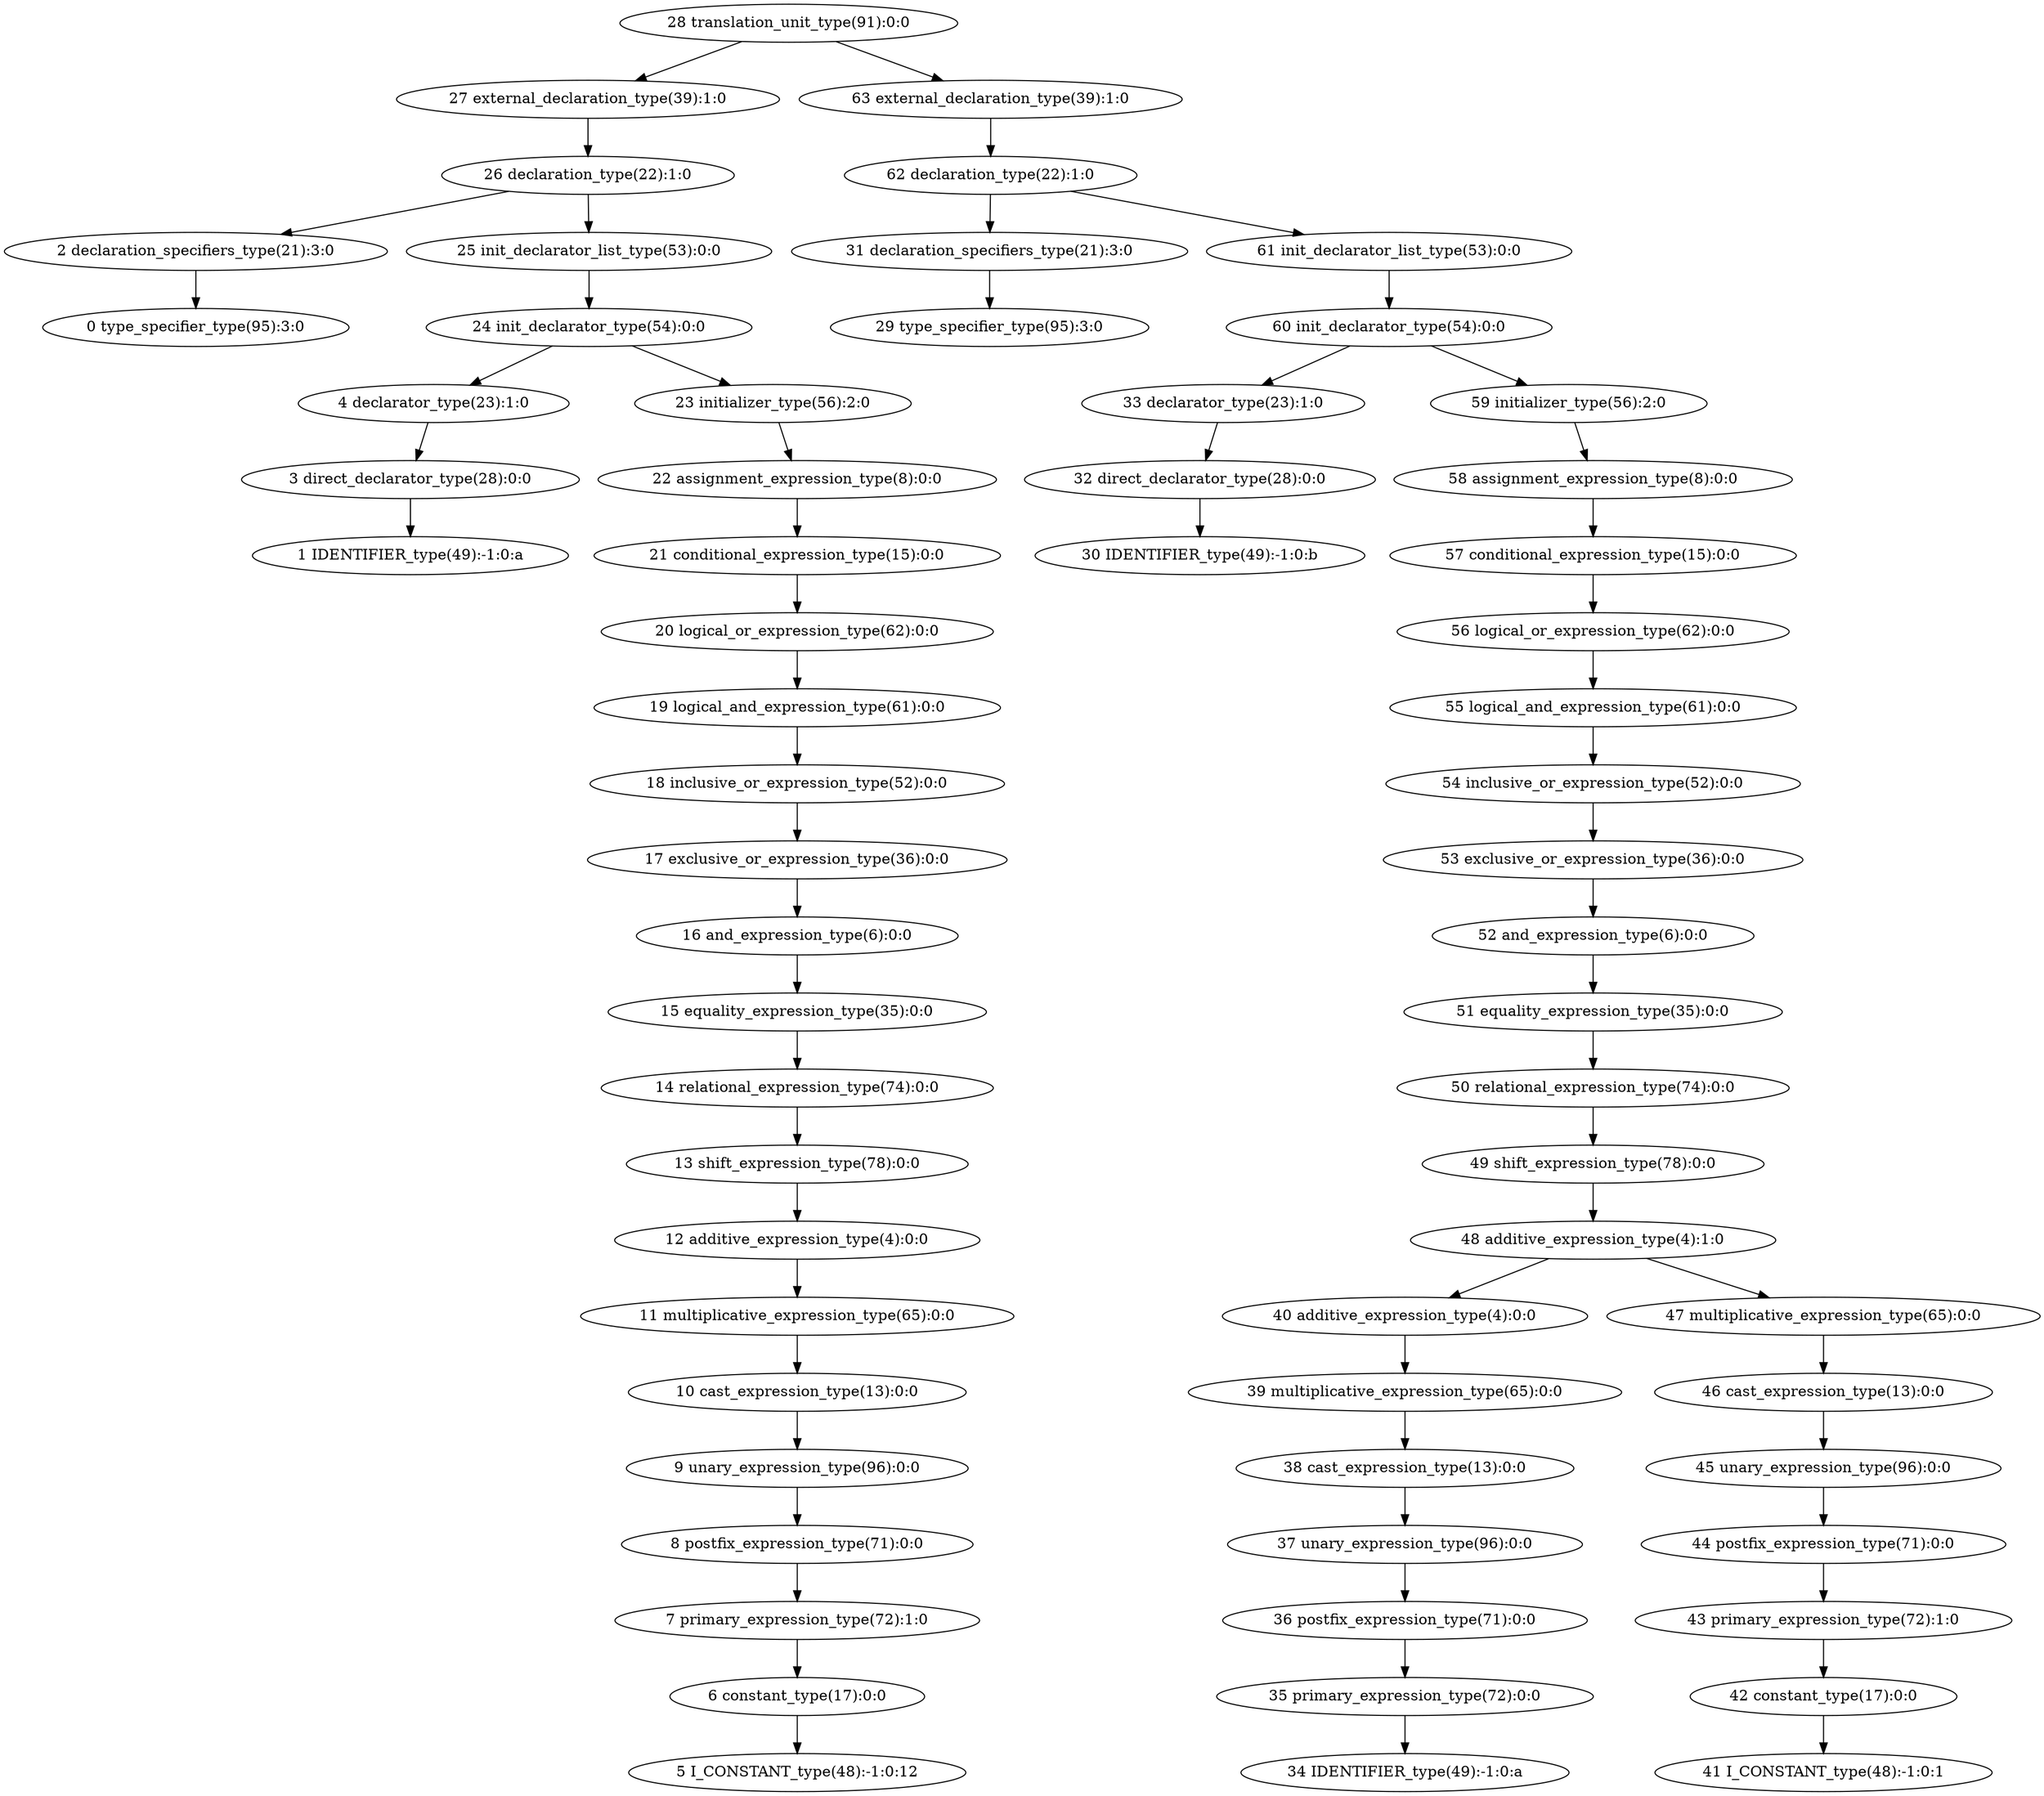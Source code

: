 digraph G{
28[label="28 translation_unit_type(91):0:0"];
27[label="27 external_declaration_type(39):1:0"];
28->27;
27[label="27 external_declaration_type(39):1:0"];
26[label="26 declaration_type(22):1:0"];
27->26;
26[label="26 declaration_type(22):1:0"];
2[label="2 declaration_specifiers_type(21):3:0"];
26->2;
2[label="2 declaration_specifiers_type(21):3:0"];
0[label="0 type_specifier_type(95):3:0"];
2->0;
0[label="0 type_specifier_type(95):3:0"];
25[label="25 init_declarator_list_type(53):0:0"];
26->25;
25[label="25 init_declarator_list_type(53):0:0"];
24[label="24 init_declarator_type(54):0:0"];
25->24;
24[label="24 init_declarator_type(54):0:0"];
4[label="4 declarator_type(23):1:0"];
24->4;
4[label="4 declarator_type(23):1:0"];
3[label="3 direct_declarator_type(28):0:0"];
4->3;
3[label="3 direct_declarator_type(28):0:0"];
1[label="1 IDENTIFIER_type(49):-1:0:a"];
3->1;
1[label="1 IDENTIFIER_type(49):-1:0:a"];
23[label="23 initializer_type(56):2:0"];
24->23;
23[label="23 initializer_type(56):2:0"];
22[label="22 assignment_expression_type(8):0:0"];
23->22;
22[label="22 assignment_expression_type(8):0:0"];
21[label="21 conditional_expression_type(15):0:0"];
22->21;
21[label="21 conditional_expression_type(15):0:0"];
20[label="20 logical_or_expression_type(62):0:0"];
21->20;
20[label="20 logical_or_expression_type(62):0:0"];
19[label="19 logical_and_expression_type(61):0:0"];
20->19;
19[label="19 logical_and_expression_type(61):0:0"];
18[label="18 inclusive_or_expression_type(52):0:0"];
19->18;
18[label="18 inclusive_or_expression_type(52):0:0"];
17[label="17 exclusive_or_expression_type(36):0:0"];
18->17;
17[label="17 exclusive_or_expression_type(36):0:0"];
16[label="16 and_expression_type(6):0:0"];
17->16;
16[label="16 and_expression_type(6):0:0"];
15[label="15 equality_expression_type(35):0:0"];
16->15;
15[label="15 equality_expression_type(35):0:0"];
14[label="14 relational_expression_type(74):0:0"];
15->14;
14[label="14 relational_expression_type(74):0:0"];
13[label="13 shift_expression_type(78):0:0"];
14->13;
13[label="13 shift_expression_type(78):0:0"];
12[label="12 additive_expression_type(4):0:0"];
13->12;
12[label="12 additive_expression_type(4):0:0"];
11[label="11 multiplicative_expression_type(65):0:0"];
12->11;
11[label="11 multiplicative_expression_type(65):0:0"];
10[label="10 cast_expression_type(13):0:0"];
11->10;
10[label="10 cast_expression_type(13):0:0"];
9[label="9 unary_expression_type(96):0:0"];
10->9;
9[label="9 unary_expression_type(96):0:0"];
8[label="8 postfix_expression_type(71):0:0"];
9->8;
8[label="8 postfix_expression_type(71):0:0"];
7[label="7 primary_expression_type(72):1:0"];
8->7;
7[label="7 primary_expression_type(72):1:0"];
6[label="6 constant_type(17):0:0"];
7->6;
6[label="6 constant_type(17):0:0"];
5[label="5 I_CONSTANT_type(48):-1:0:12"];
6->5;
5[label="5 I_CONSTANT_type(48):-1:0:12"];
63[label="63 external_declaration_type(39):1:0"];
28->63;
63[label="63 external_declaration_type(39):1:0"];
62[label="62 declaration_type(22):1:0"];
63->62;
62[label="62 declaration_type(22):1:0"];
31[label="31 declaration_specifiers_type(21):3:0"];
62->31;
31[label="31 declaration_specifiers_type(21):3:0"];
29[label="29 type_specifier_type(95):3:0"];
31->29;
29[label="29 type_specifier_type(95):3:0"];
61[label="61 init_declarator_list_type(53):0:0"];
62->61;
61[label="61 init_declarator_list_type(53):0:0"];
60[label="60 init_declarator_type(54):0:0"];
61->60;
60[label="60 init_declarator_type(54):0:0"];
33[label="33 declarator_type(23):1:0"];
60->33;
33[label="33 declarator_type(23):1:0"];
32[label="32 direct_declarator_type(28):0:0"];
33->32;
32[label="32 direct_declarator_type(28):0:0"];
30[label="30 IDENTIFIER_type(49):-1:0:b"];
32->30;
30[label="30 IDENTIFIER_type(49):-1:0:b"];
59[label="59 initializer_type(56):2:0"];
60->59;
59[label="59 initializer_type(56):2:0"];
58[label="58 assignment_expression_type(8):0:0"];
59->58;
58[label="58 assignment_expression_type(8):0:0"];
57[label="57 conditional_expression_type(15):0:0"];
58->57;
57[label="57 conditional_expression_type(15):0:0"];
56[label="56 logical_or_expression_type(62):0:0"];
57->56;
56[label="56 logical_or_expression_type(62):0:0"];
55[label="55 logical_and_expression_type(61):0:0"];
56->55;
55[label="55 logical_and_expression_type(61):0:0"];
54[label="54 inclusive_or_expression_type(52):0:0"];
55->54;
54[label="54 inclusive_or_expression_type(52):0:0"];
53[label="53 exclusive_or_expression_type(36):0:0"];
54->53;
53[label="53 exclusive_or_expression_type(36):0:0"];
52[label="52 and_expression_type(6):0:0"];
53->52;
52[label="52 and_expression_type(6):0:0"];
51[label="51 equality_expression_type(35):0:0"];
52->51;
51[label="51 equality_expression_type(35):0:0"];
50[label="50 relational_expression_type(74):0:0"];
51->50;
50[label="50 relational_expression_type(74):0:0"];
49[label="49 shift_expression_type(78):0:0"];
50->49;
49[label="49 shift_expression_type(78):0:0"];
48[label="48 additive_expression_type(4):1:0"];
49->48;
48[label="48 additive_expression_type(4):1:0"];
40[label="40 additive_expression_type(4):0:0"];
48->40;
40[label="40 additive_expression_type(4):0:0"];
39[label="39 multiplicative_expression_type(65):0:0"];
40->39;
39[label="39 multiplicative_expression_type(65):0:0"];
38[label="38 cast_expression_type(13):0:0"];
39->38;
38[label="38 cast_expression_type(13):0:0"];
37[label="37 unary_expression_type(96):0:0"];
38->37;
37[label="37 unary_expression_type(96):0:0"];
36[label="36 postfix_expression_type(71):0:0"];
37->36;
36[label="36 postfix_expression_type(71):0:0"];
35[label="35 primary_expression_type(72):0:0"];
36->35;
35[label="35 primary_expression_type(72):0:0"];
34[label="34 IDENTIFIER_type(49):-1:0:a"];
35->34;
34[label="34 IDENTIFIER_type(49):-1:0:a"];
47[label="47 multiplicative_expression_type(65):0:0"];
48->47;
47[label="47 multiplicative_expression_type(65):0:0"];
46[label="46 cast_expression_type(13):0:0"];
47->46;
46[label="46 cast_expression_type(13):0:0"];
45[label="45 unary_expression_type(96):0:0"];
46->45;
45[label="45 unary_expression_type(96):0:0"];
44[label="44 postfix_expression_type(71):0:0"];
45->44;
44[label="44 postfix_expression_type(71):0:0"];
43[label="43 primary_expression_type(72):1:0"];
44->43;
43[label="43 primary_expression_type(72):1:0"];
42[label="42 constant_type(17):0:0"];
43->42;
42[label="42 constant_type(17):0:0"];
41[label="41 I_CONSTANT_type(48):-1:0:1"];
42->41;
41[label="41 I_CONSTANT_type(48):-1:0:1"];
}
